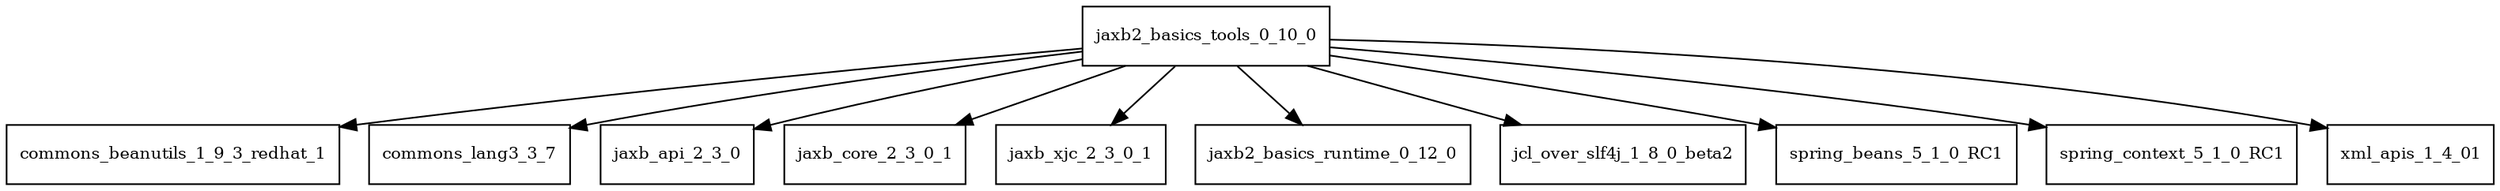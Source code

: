 digraph jaxb2_basics_tools_0_10_0_dependencies {
  node [shape = box, fontsize=10.0];
  jaxb2_basics_tools_0_10_0 -> commons_beanutils_1_9_3_redhat_1;
  jaxb2_basics_tools_0_10_0 -> commons_lang3_3_7;
  jaxb2_basics_tools_0_10_0 -> jaxb_api_2_3_0;
  jaxb2_basics_tools_0_10_0 -> jaxb_core_2_3_0_1;
  jaxb2_basics_tools_0_10_0 -> jaxb_xjc_2_3_0_1;
  jaxb2_basics_tools_0_10_0 -> jaxb2_basics_runtime_0_12_0;
  jaxb2_basics_tools_0_10_0 -> jcl_over_slf4j_1_8_0_beta2;
  jaxb2_basics_tools_0_10_0 -> spring_beans_5_1_0_RC1;
  jaxb2_basics_tools_0_10_0 -> spring_context_5_1_0_RC1;
  jaxb2_basics_tools_0_10_0 -> xml_apis_1_4_01;
}

